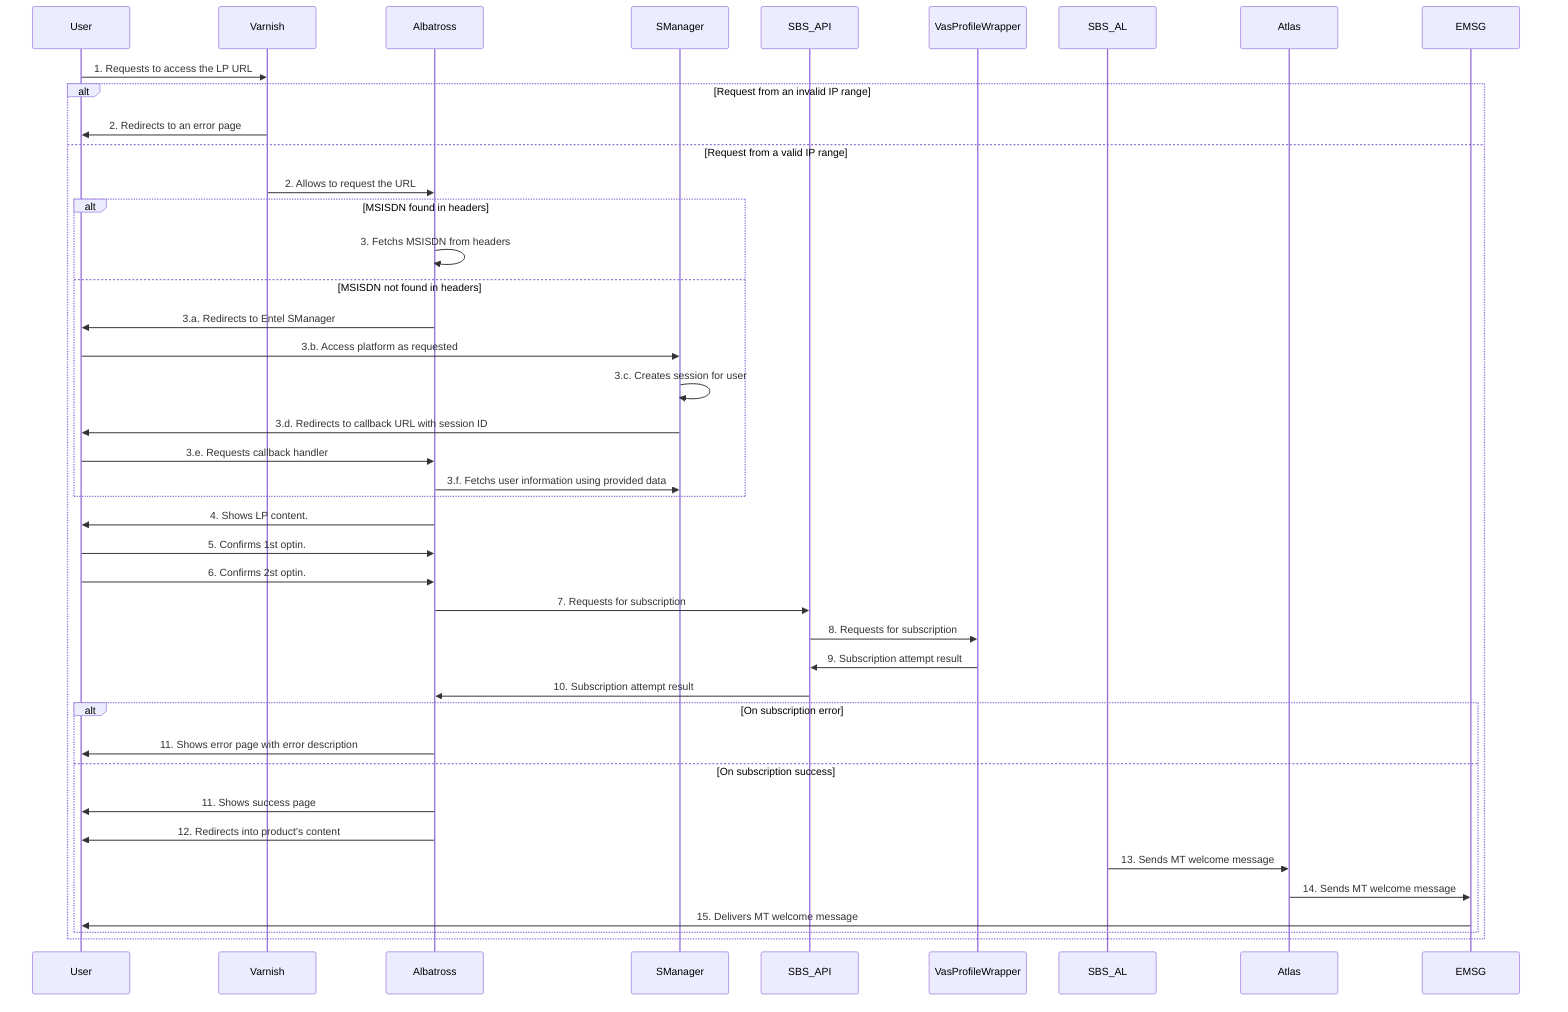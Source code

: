 sequenceDiagram
    User ->> Varnish: 1. Requests to access the LP URL
    alt Request from an invalid IP range
        Varnish ->> User: 2. Redirects to an error page
    else Request from a valid IP range
        Varnish ->> Albatross: 2. Allows to request the URL
        alt MSISDN found in headers
            Albatross ->> Albatross: 3. Fetchs MSISDN from headers
        else MSISDN not found in headers
            Albatross ->> User: 3.a. Redirects to Entel SManager
            User ->> SManager: 3.b. Access platform as requested
            SManager ->> SManager: 3.c. Creates session for user
            SManager ->> User: 3.d. Redirects to callback URL with session ID
            User ->> Albatross: 3.e. Requests callback handler
            Albatross ->> SManager: 3.f. Fetchs user information using provided data
        end
        Albatross ->> User: 4. Shows LP content.
        User ->> Albatross: 5. Confirms 1st optin.
        User ->> Albatross: 6. Confirms 2st optin.
        Albatross ->> SBS_API: 7. Requests for subscription
        SBS_API ->> VasProfileWrapper: 8. Requests for subscription
        VasProfileWrapper ->> SBS_API: 9. Subscription attempt result
        SBS_API ->> Albatross: 10. Subscription attempt result
        alt On subscription error
            Albatross ->> User: 11. Shows error page with error description
        else On subscription success
            Albatross ->> User: 11. Shows success page
            Albatross ->> User: 12. Redirects into product's content
            SBS_AL ->> Atlas: 13. Sends MT welcome message
            Atlas ->> EMSG: 14. Sends MT welcome message
            EMSG ->> User: 15. Delivers MT welcome message
        end
    end